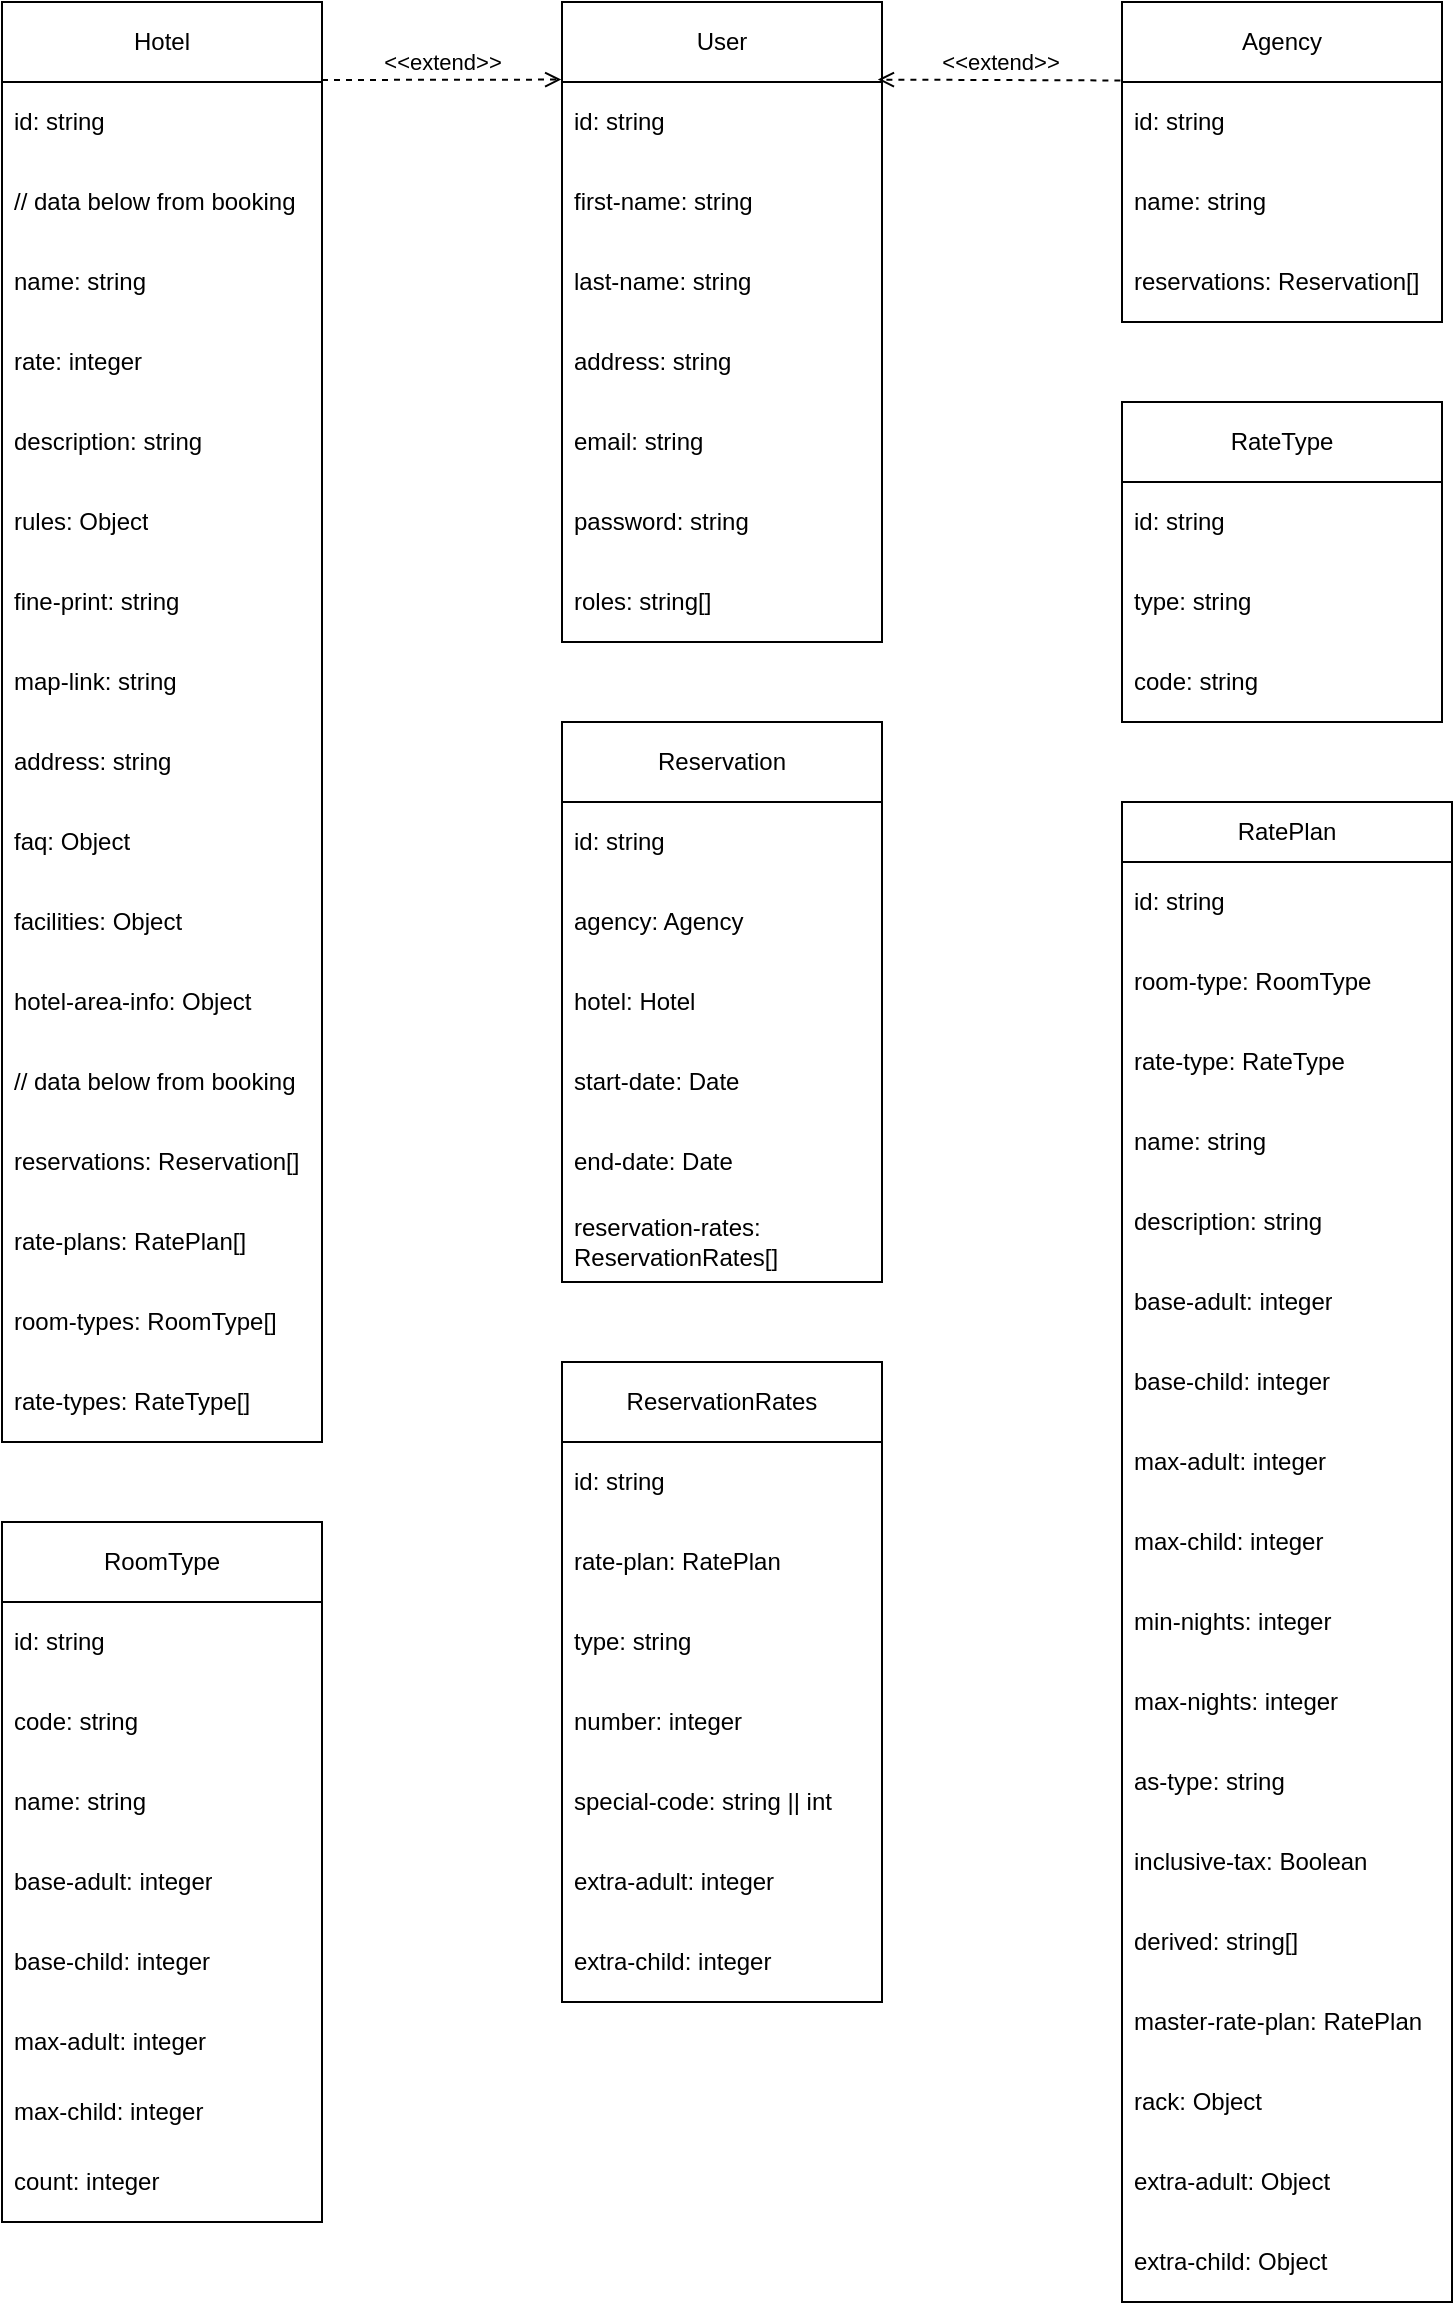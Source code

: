 <mxfile version="26.0.11">
  <diagram id="C5RBs43oDa-KdzZeNtuy" name="Page-1">
    <mxGraphModel dx="1793" dy="939" grid="1" gridSize="10" guides="1" tooltips="1" connect="1" arrows="1" fold="1" page="1" pageScale="1" pageWidth="827" pageHeight="1169" math="0" shadow="0">
      <root>
        <mxCell id="WIyWlLk6GJQsqaUBKTNV-0" />
        <mxCell id="WIyWlLk6GJQsqaUBKTNV-1" parent="WIyWlLk6GJQsqaUBKTNV-0" />
        <mxCell id="F9ec1wagIEGhsBL4ZeYO-0" value="User" style="swimlane;fontStyle=0;childLayout=stackLayout;horizontal=1;startSize=40;horizontalStack=0;resizeParent=1;resizeParentMax=0;resizeLast=0;collapsible=1;marginBottom=0;whiteSpace=wrap;html=1;" parent="WIyWlLk6GJQsqaUBKTNV-1" vertex="1">
          <mxGeometry x="280" width="160" height="320" as="geometry" />
        </mxCell>
        <mxCell id="F9ec1wagIEGhsBL4ZeYO-1" value="id: string" style="text;strokeColor=none;fillColor=none;align=left;verticalAlign=middle;spacingLeft=4;spacingRight=4;overflow=hidden;points=[[0,0.5],[1,0.5]];portConstraint=eastwest;rotatable=0;whiteSpace=wrap;html=1;" parent="F9ec1wagIEGhsBL4ZeYO-0" vertex="1">
          <mxGeometry y="40" width="160" height="40" as="geometry" />
        </mxCell>
        <mxCell id="F9ec1wagIEGhsBL4ZeYO-5" value="first-name: string" style="text;strokeColor=none;fillColor=none;align=left;verticalAlign=middle;spacingLeft=4;spacingRight=4;overflow=hidden;points=[[0,0.5],[1,0.5]];portConstraint=eastwest;rotatable=0;whiteSpace=wrap;html=1;" parent="F9ec1wagIEGhsBL4ZeYO-0" vertex="1">
          <mxGeometry y="80" width="160" height="40" as="geometry" />
        </mxCell>
        <mxCell id="F9ec1wagIEGhsBL4ZeYO-2" value="&lt;div&gt;last-name: string&lt;/div&gt;" style="text;strokeColor=none;fillColor=none;align=left;verticalAlign=middle;spacingLeft=4;spacingRight=4;overflow=hidden;points=[[0,0.5],[1,0.5]];portConstraint=eastwest;rotatable=0;whiteSpace=wrap;html=1;" parent="F9ec1wagIEGhsBL4ZeYO-0" vertex="1">
          <mxGeometry y="120" width="160" height="40" as="geometry" />
        </mxCell>
        <mxCell id="F9ec1wagIEGhsBL4ZeYO-3" value="address: string" style="text;strokeColor=none;fillColor=none;align=left;verticalAlign=middle;spacingLeft=4;spacingRight=4;overflow=hidden;points=[[0,0.5],[1,0.5]];portConstraint=eastwest;rotatable=0;whiteSpace=wrap;html=1;" parent="F9ec1wagIEGhsBL4ZeYO-0" vertex="1">
          <mxGeometry y="160" width="160" height="40" as="geometry" />
        </mxCell>
        <mxCell id="F9ec1wagIEGhsBL4ZeYO-4" value="email: string" style="text;strokeColor=none;fillColor=none;align=left;verticalAlign=middle;spacingLeft=4;spacingRight=4;overflow=hidden;points=[[0,0.5],[1,0.5]];portConstraint=eastwest;rotatable=0;whiteSpace=wrap;html=1;" parent="F9ec1wagIEGhsBL4ZeYO-0" vertex="1">
          <mxGeometry y="200" width="160" height="40" as="geometry" />
        </mxCell>
        <mxCell id="F9ec1wagIEGhsBL4ZeYO-6" value="password: string" style="text;strokeColor=none;fillColor=none;align=left;verticalAlign=middle;spacingLeft=4;spacingRight=4;overflow=hidden;points=[[0,0.5],[1,0.5]];portConstraint=eastwest;rotatable=0;whiteSpace=wrap;html=1;" parent="F9ec1wagIEGhsBL4ZeYO-0" vertex="1">
          <mxGeometry y="240" width="160" height="40" as="geometry" />
        </mxCell>
        <mxCell id="F9ec1wagIEGhsBL4ZeYO-7" value="roles: string[]" style="text;strokeColor=none;fillColor=none;align=left;verticalAlign=middle;spacingLeft=4;spacingRight=4;overflow=hidden;points=[[0,0.5],[1,0.5]];portConstraint=eastwest;rotatable=0;whiteSpace=wrap;html=1;" parent="F9ec1wagIEGhsBL4ZeYO-0" vertex="1">
          <mxGeometry y="280" width="160" height="40" as="geometry" />
        </mxCell>
        <mxCell id="F9ec1wagIEGhsBL4ZeYO-10" value="Agency" style="swimlane;fontStyle=0;childLayout=stackLayout;horizontal=1;startSize=40;horizontalStack=0;resizeParent=1;resizeParentMax=0;resizeLast=0;collapsible=1;marginBottom=0;whiteSpace=wrap;html=1;" parent="WIyWlLk6GJQsqaUBKTNV-1" vertex="1">
          <mxGeometry x="560" width="160" height="160" as="geometry" />
        </mxCell>
        <mxCell id="F9ec1wagIEGhsBL4ZeYO-23" value="id: string" style="text;strokeColor=none;fillColor=none;align=left;verticalAlign=middle;spacingLeft=4;spacingRight=4;overflow=hidden;points=[[0,0.5],[1,0.5]];portConstraint=eastwest;rotatable=0;whiteSpace=wrap;html=1;" parent="F9ec1wagIEGhsBL4ZeYO-10" vertex="1">
          <mxGeometry y="40" width="160" height="40" as="geometry" />
        </mxCell>
        <mxCell id="F9ec1wagIEGhsBL4ZeYO-11" value="name: string" style="text;strokeColor=none;fillColor=none;align=left;verticalAlign=middle;spacingLeft=4;spacingRight=4;overflow=hidden;points=[[0,0.5],[1,0.5]];portConstraint=eastwest;rotatable=0;whiteSpace=wrap;html=1;" parent="F9ec1wagIEGhsBL4ZeYO-10" vertex="1">
          <mxGeometry y="80" width="160" height="40" as="geometry" />
        </mxCell>
        <mxCell id="F9ec1wagIEGhsBL4ZeYO-12" value="reservations: Reservation[]" style="text;strokeColor=none;fillColor=none;align=left;verticalAlign=middle;spacingLeft=4;spacingRight=4;overflow=hidden;points=[[0,0.5],[1,0.5]];portConstraint=eastwest;rotatable=0;whiteSpace=wrap;html=1;" parent="F9ec1wagIEGhsBL4ZeYO-10" vertex="1">
          <mxGeometry y="120" width="160" height="40" as="geometry" />
        </mxCell>
        <mxCell id="F9ec1wagIEGhsBL4ZeYO-14" value="&amp;lt;&amp;lt;extend&amp;gt;&amp;gt;" style="html=1;verticalAlign=bottom;labelBackgroundColor=none;endArrow=open;endFill=0;dashed=1;rounded=0;entryX=-0.003;entryY=-0.007;entryDx=0;entryDy=0;entryPerimeter=0;exitX=1;exitY=0;exitDx=0;exitDy=0;exitPerimeter=0;" parent="WIyWlLk6GJQsqaUBKTNV-1" edge="1">
          <mxGeometry width="160" relative="1" as="geometry">
            <mxPoint x="160" y="39" as="sourcePoint" />
            <mxPoint x="279.631" y="38.79" as="targetPoint" />
          </mxGeometry>
        </mxCell>
        <mxCell id="F9ec1wagIEGhsBL4ZeYO-15" value="Hotel" style="swimlane;fontStyle=0;childLayout=stackLayout;horizontal=1;startSize=40;horizontalStack=0;resizeParent=1;resizeParentMax=0;resizeLast=0;collapsible=1;marginBottom=0;whiteSpace=wrap;html=1;" parent="WIyWlLk6GJQsqaUBKTNV-1" vertex="1">
          <mxGeometry width="160" height="720" as="geometry" />
        </mxCell>
        <mxCell id="F9ec1wagIEGhsBL4ZeYO-22" value="id: string" style="text;strokeColor=none;fillColor=none;align=left;verticalAlign=middle;spacingLeft=4;spacingRight=4;overflow=hidden;points=[[0,0.5],[1,0.5]];portConstraint=eastwest;rotatable=0;whiteSpace=wrap;html=1;" parent="F9ec1wagIEGhsBL4ZeYO-15" vertex="1">
          <mxGeometry y="40" width="160" height="40" as="geometry" />
        </mxCell>
        <mxCell id="JPMbNrWk5HmAPyn3m17y-19" value="// data below from booking" style="text;strokeColor=none;fillColor=none;align=left;verticalAlign=middle;spacingLeft=4;spacingRight=4;overflow=hidden;points=[[0,0.5],[1,0.5]];portConstraint=eastwest;rotatable=0;whiteSpace=wrap;html=1;" vertex="1" parent="F9ec1wagIEGhsBL4ZeYO-15">
          <mxGeometry y="80" width="160" height="40" as="geometry" />
        </mxCell>
        <mxCell id="F9ec1wagIEGhsBL4ZeYO-16" value="name: string" style="text;strokeColor=none;fillColor=none;align=left;verticalAlign=middle;spacingLeft=4;spacingRight=4;overflow=hidden;points=[[0,0.5],[1,0.5]];portConstraint=eastwest;rotatable=0;whiteSpace=wrap;html=1;" parent="F9ec1wagIEGhsBL4ZeYO-15" vertex="1">
          <mxGeometry y="120" width="160" height="40" as="geometry" />
        </mxCell>
        <mxCell id="F9ec1wagIEGhsBL4ZeYO-18" value="&lt;div&gt;rate: integer&lt;/div&gt;" style="text;strokeColor=none;fillColor=none;align=left;verticalAlign=middle;spacingLeft=4;spacingRight=4;overflow=hidden;points=[[0,0.5],[1,0.5]];portConstraint=eastwest;rotatable=0;whiteSpace=wrap;html=1;" parent="F9ec1wagIEGhsBL4ZeYO-15" vertex="1">
          <mxGeometry y="160" width="160" height="40" as="geometry" />
        </mxCell>
        <mxCell id="F9ec1wagIEGhsBL4ZeYO-17" value="description: string" style="text;strokeColor=none;fillColor=none;align=left;verticalAlign=middle;spacingLeft=4;spacingRight=4;overflow=hidden;points=[[0,0.5],[1,0.5]];portConstraint=eastwest;rotatable=0;whiteSpace=wrap;html=1;" parent="F9ec1wagIEGhsBL4ZeYO-15" vertex="1">
          <mxGeometry y="200" width="160" height="40" as="geometry" />
        </mxCell>
        <mxCell id="JPMbNrWk5HmAPyn3m17y-0" value="rules: Object" style="text;strokeColor=none;fillColor=none;align=left;verticalAlign=middle;spacingLeft=4;spacingRight=4;overflow=hidden;points=[[0,0.5],[1,0.5]];portConstraint=eastwest;rotatable=0;whiteSpace=wrap;html=1;" vertex="1" parent="F9ec1wagIEGhsBL4ZeYO-15">
          <mxGeometry y="240" width="160" height="40" as="geometry" />
        </mxCell>
        <mxCell id="JPMbNrWk5HmAPyn3m17y-1" value="fine-print: string" style="text;strokeColor=none;fillColor=none;align=left;verticalAlign=middle;spacingLeft=4;spacingRight=4;overflow=hidden;points=[[0,0.5],[1,0.5]];portConstraint=eastwest;rotatable=0;whiteSpace=wrap;html=1;" vertex="1" parent="F9ec1wagIEGhsBL4ZeYO-15">
          <mxGeometry y="280" width="160" height="40" as="geometry" />
        </mxCell>
        <mxCell id="JPMbNrWk5HmAPyn3m17y-2" value="map-link: string" style="text;strokeColor=none;fillColor=none;align=left;verticalAlign=middle;spacingLeft=4;spacingRight=4;overflow=hidden;points=[[0,0.5],[1,0.5]];portConstraint=eastwest;rotatable=0;whiteSpace=wrap;html=1;" vertex="1" parent="F9ec1wagIEGhsBL4ZeYO-15">
          <mxGeometry y="320" width="160" height="40" as="geometry" />
        </mxCell>
        <mxCell id="JPMbNrWk5HmAPyn3m17y-3" value="address: string" style="text;strokeColor=none;fillColor=none;align=left;verticalAlign=middle;spacingLeft=4;spacingRight=4;overflow=hidden;points=[[0,0.5],[1,0.5]];portConstraint=eastwest;rotatable=0;whiteSpace=wrap;html=1;" vertex="1" parent="F9ec1wagIEGhsBL4ZeYO-15">
          <mxGeometry y="360" width="160" height="40" as="geometry" />
        </mxCell>
        <mxCell id="JPMbNrWk5HmAPyn3m17y-4" value="faq: Object" style="text;strokeColor=none;fillColor=none;align=left;verticalAlign=middle;spacingLeft=4;spacingRight=4;overflow=hidden;points=[[0,0.5],[1,0.5]];portConstraint=eastwest;rotatable=0;whiteSpace=wrap;html=1;" vertex="1" parent="F9ec1wagIEGhsBL4ZeYO-15">
          <mxGeometry y="400" width="160" height="40" as="geometry" />
        </mxCell>
        <mxCell id="JPMbNrWk5HmAPyn3m17y-5" value="facilities: Object" style="text;strokeColor=none;fillColor=none;align=left;verticalAlign=middle;spacingLeft=4;spacingRight=4;overflow=hidden;points=[[0,0.5],[1,0.5]];portConstraint=eastwest;rotatable=0;whiteSpace=wrap;html=1;" vertex="1" parent="F9ec1wagIEGhsBL4ZeYO-15">
          <mxGeometry y="440" width="160" height="40" as="geometry" />
        </mxCell>
        <mxCell id="JPMbNrWk5HmAPyn3m17y-6" value="hotel-area-info: Object" style="text;strokeColor=none;fillColor=none;align=left;verticalAlign=middle;spacingLeft=4;spacingRight=4;overflow=hidden;points=[[0,0.5],[1,0.5]];portConstraint=eastwest;rotatable=0;whiteSpace=wrap;html=1;" vertex="1" parent="F9ec1wagIEGhsBL4ZeYO-15">
          <mxGeometry y="480" width="160" height="40" as="geometry" />
        </mxCell>
        <mxCell id="JPMbNrWk5HmAPyn3m17y-58" value="// data below from booking" style="text;strokeColor=none;fillColor=none;align=left;verticalAlign=middle;spacingLeft=4;spacingRight=4;overflow=hidden;points=[[0,0.5],[1,0.5]];portConstraint=eastwest;rotatable=0;whiteSpace=wrap;html=1;" vertex="1" parent="F9ec1wagIEGhsBL4ZeYO-15">
          <mxGeometry y="520" width="160" height="40" as="geometry" />
        </mxCell>
        <mxCell id="JPMbNrWk5HmAPyn3m17y-59" value="reservations: Reservation[]" style="text;strokeColor=none;fillColor=none;align=left;verticalAlign=middle;spacingLeft=4;spacingRight=4;overflow=hidden;points=[[0,0.5],[1,0.5]];portConstraint=eastwest;rotatable=0;whiteSpace=wrap;html=1;" vertex="1" parent="F9ec1wagIEGhsBL4ZeYO-15">
          <mxGeometry y="560" width="160" height="40" as="geometry" />
        </mxCell>
        <mxCell id="JPMbNrWk5HmAPyn3m17y-60" value="rate-plans: RatePlan[]" style="text;strokeColor=none;fillColor=none;align=left;verticalAlign=middle;spacingLeft=4;spacingRight=4;overflow=hidden;points=[[0,0.5],[1,0.5]];portConstraint=eastwest;rotatable=0;whiteSpace=wrap;html=1;" vertex="1" parent="F9ec1wagIEGhsBL4ZeYO-15">
          <mxGeometry y="600" width="160" height="40" as="geometry" />
        </mxCell>
        <mxCell id="JPMbNrWk5HmAPyn3m17y-61" value="room-types: RoomType[]" style="text;strokeColor=none;fillColor=none;align=left;verticalAlign=middle;spacingLeft=4;spacingRight=4;overflow=hidden;points=[[0,0.5],[1,0.5]];portConstraint=eastwest;rotatable=0;whiteSpace=wrap;html=1;" vertex="1" parent="F9ec1wagIEGhsBL4ZeYO-15">
          <mxGeometry y="640" width="160" height="40" as="geometry" />
        </mxCell>
        <mxCell id="JPMbNrWk5HmAPyn3m17y-62" value="rate-types: RateType[]" style="text;strokeColor=none;fillColor=none;align=left;verticalAlign=middle;spacingLeft=4;spacingRight=4;overflow=hidden;points=[[0,0.5],[1,0.5]];portConstraint=eastwest;rotatable=0;whiteSpace=wrap;html=1;" vertex="1" parent="F9ec1wagIEGhsBL4ZeYO-15">
          <mxGeometry y="680" width="160" height="40" as="geometry" />
        </mxCell>
        <mxCell id="F9ec1wagIEGhsBL4ZeYO-19" value="&amp;lt;&amp;lt;extend&amp;gt;&amp;gt;" style="html=1;verticalAlign=bottom;labelBackgroundColor=none;endArrow=open;endFill=0;dashed=1;rounded=0;exitX=-0.005;exitY=0.331;exitDx=0;exitDy=0;exitPerimeter=0;entryX=0.987;entryY=0.32;entryDx=0;entryDy=0;entryPerimeter=0;" parent="WIyWlLk6GJQsqaUBKTNV-1" edge="1">
          <mxGeometry width="160" relative="1" as="geometry">
            <mxPoint x="559.2" y="39.24" as="sourcePoint" />
            <mxPoint x="437.92" y="38.8" as="targetPoint" />
          </mxGeometry>
        </mxCell>
        <mxCell id="F9ec1wagIEGhsBL4ZeYO-34" value="Reservation" style="swimlane;fontStyle=0;childLayout=stackLayout;horizontal=1;startSize=40;horizontalStack=0;resizeParent=1;resizeParentMax=0;resizeLast=0;collapsible=1;marginBottom=0;whiteSpace=wrap;html=1;" parent="WIyWlLk6GJQsqaUBKTNV-1" vertex="1">
          <mxGeometry x="280" y="360" width="160" height="280" as="geometry" />
        </mxCell>
        <mxCell id="F9ec1wagIEGhsBL4ZeYO-35" value="id: string" style="text;strokeColor=none;fillColor=none;align=left;verticalAlign=middle;spacingLeft=4;spacingRight=4;overflow=hidden;points=[[0,0.5],[1,0.5]];portConstraint=eastwest;rotatable=0;whiteSpace=wrap;html=1;" parent="F9ec1wagIEGhsBL4ZeYO-34" vertex="1">
          <mxGeometry y="40" width="160" height="40" as="geometry" />
        </mxCell>
        <mxCell id="F9ec1wagIEGhsBL4ZeYO-41" value="agency: Agency" style="text;strokeColor=none;fillColor=none;align=left;verticalAlign=middle;spacingLeft=4;spacingRight=4;overflow=hidden;points=[[0,0.5],[1,0.5]];portConstraint=eastwest;rotatable=0;whiteSpace=wrap;html=1;" parent="F9ec1wagIEGhsBL4ZeYO-34" vertex="1">
          <mxGeometry y="80" width="160" height="40" as="geometry" />
        </mxCell>
        <mxCell id="F9ec1wagIEGhsBL4ZeYO-42" value="hotel: Hotel" style="text;strokeColor=none;fillColor=none;align=left;verticalAlign=middle;spacingLeft=4;spacingRight=4;overflow=hidden;points=[[0,0.5],[1,0.5]];portConstraint=eastwest;rotatable=0;whiteSpace=wrap;html=1;" parent="F9ec1wagIEGhsBL4ZeYO-34" vertex="1">
          <mxGeometry y="120" width="160" height="40" as="geometry" />
        </mxCell>
        <mxCell id="JPMbNrWk5HmAPyn3m17y-63" value="start-date: Date" style="text;strokeColor=none;fillColor=none;align=left;verticalAlign=middle;spacingLeft=4;spacingRight=4;overflow=hidden;points=[[0,0.5],[1,0.5]];portConstraint=eastwest;rotatable=0;whiteSpace=wrap;html=1;" vertex="1" parent="F9ec1wagIEGhsBL4ZeYO-34">
          <mxGeometry y="160" width="160" height="40" as="geometry" />
        </mxCell>
        <mxCell id="JPMbNrWk5HmAPyn3m17y-64" value="end-date: Date" style="text;strokeColor=none;fillColor=none;align=left;verticalAlign=middle;spacingLeft=4;spacingRight=4;overflow=hidden;points=[[0,0.5],[1,0.5]];portConstraint=eastwest;rotatable=0;whiteSpace=wrap;html=1;" vertex="1" parent="F9ec1wagIEGhsBL4ZeYO-34">
          <mxGeometry y="200" width="160" height="40" as="geometry" />
        </mxCell>
        <mxCell id="JPMbNrWk5HmAPyn3m17y-65" value="reservation-rates: ReservationRates[]" style="text;strokeColor=none;fillColor=none;align=left;verticalAlign=middle;spacingLeft=4;spacingRight=4;overflow=hidden;points=[[0,0.5],[1,0.5]];portConstraint=eastwest;rotatable=0;whiteSpace=wrap;html=1;" vertex="1" parent="F9ec1wagIEGhsBL4ZeYO-34">
          <mxGeometry y="240" width="160" height="40" as="geometry" />
        </mxCell>
        <mxCell id="JPMbNrWk5HmAPyn3m17y-20" value="RateType" style="swimlane;fontStyle=0;childLayout=stackLayout;horizontal=1;startSize=40;horizontalStack=0;resizeParent=1;resizeParentMax=0;resizeLast=0;collapsible=1;marginBottom=0;whiteSpace=wrap;html=1;" vertex="1" parent="WIyWlLk6GJQsqaUBKTNV-1">
          <mxGeometry x="560" y="200" width="160" height="160" as="geometry" />
        </mxCell>
        <mxCell id="JPMbNrWk5HmAPyn3m17y-28" value="id: string" style="text;strokeColor=none;fillColor=none;align=left;verticalAlign=middle;spacingLeft=4;spacingRight=4;overflow=hidden;points=[[0,0.5],[1,0.5]];portConstraint=eastwest;rotatable=0;whiteSpace=wrap;html=1;" vertex="1" parent="JPMbNrWk5HmAPyn3m17y-20">
          <mxGeometry y="40" width="160" height="40" as="geometry" />
        </mxCell>
        <mxCell id="JPMbNrWk5HmAPyn3m17y-21" value="&lt;div&gt;type: string&lt;/div&gt;" style="text;strokeColor=none;fillColor=none;align=left;verticalAlign=middle;spacingLeft=4;spacingRight=4;overflow=hidden;points=[[0,0.5],[1,0.5]];portConstraint=eastwest;rotatable=0;whiteSpace=wrap;html=1;" vertex="1" parent="JPMbNrWk5HmAPyn3m17y-20">
          <mxGeometry y="80" width="160" height="40" as="geometry" />
        </mxCell>
        <mxCell id="JPMbNrWk5HmAPyn3m17y-22" value="code: string" style="text;strokeColor=none;fillColor=none;align=left;verticalAlign=middle;spacingLeft=4;spacingRight=4;overflow=hidden;points=[[0,0.5],[1,0.5]];portConstraint=eastwest;rotatable=0;whiteSpace=wrap;html=1;" vertex="1" parent="JPMbNrWk5HmAPyn3m17y-20">
          <mxGeometry y="120" width="160" height="40" as="geometry" />
        </mxCell>
        <mxCell id="JPMbNrWk5HmAPyn3m17y-34" value="RatePlan" style="swimlane;fontStyle=0;childLayout=stackLayout;horizontal=1;startSize=30;horizontalStack=0;resizeParent=1;resizeParentMax=0;resizeLast=0;collapsible=1;marginBottom=0;whiteSpace=wrap;html=1;" vertex="1" parent="WIyWlLk6GJQsqaUBKTNV-1">
          <mxGeometry x="560" y="400" width="165" height="750" as="geometry" />
        </mxCell>
        <mxCell id="JPMbNrWk5HmAPyn3m17y-35" value="id: string" style="text;strokeColor=none;fillColor=none;align=left;verticalAlign=middle;spacingLeft=4;spacingRight=4;overflow=hidden;points=[[0,0.5],[1,0.5]];portConstraint=eastwest;rotatable=0;whiteSpace=wrap;html=1;" vertex="1" parent="JPMbNrWk5HmAPyn3m17y-34">
          <mxGeometry y="30" width="165" height="40" as="geometry" />
        </mxCell>
        <mxCell id="JPMbNrWk5HmAPyn3m17y-36" value="room-type: RoomType" style="text;strokeColor=none;fillColor=none;align=left;verticalAlign=middle;spacingLeft=4;spacingRight=4;overflow=hidden;points=[[0,0.5],[1,0.5]];portConstraint=eastwest;rotatable=0;whiteSpace=wrap;html=1;" vertex="1" parent="JPMbNrWk5HmAPyn3m17y-34">
          <mxGeometry y="70" width="165" height="40" as="geometry" />
        </mxCell>
        <mxCell id="JPMbNrWk5HmAPyn3m17y-37" value="rate-type: RateType" style="text;strokeColor=none;fillColor=none;align=left;verticalAlign=middle;spacingLeft=4;spacingRight=4;overflow=hidden;points=[[0,0.5],[1,0.5]];portConstraint=eastwest;rotatable=0;whiteSpace=wrap;html=1;" vertex="1" parent="JPMbNrWk5HmAPyn3m17y-34">
          <mxGeometry y="110" width="165" height="40" as="geometry" />
        </mxCell>
        <mxCell id="JPMbNrWk5HmAPyn3m17y-38" value="name: string" style="text;strokeColor=none;fillColor=none;align=left;verticalAlign=middle;spacingLeft=4;spacingRight=4;overflow=hidden;points=[[0,0.5],[1,0.5]];portConstraint=eastwest;rotatable=0;whiteSpace=wrap;html=1;" vertex="1" parent="JPMbNrWk5HmAPyn3m17y-34">
          <mxGeometry y="150" width="165" height="40" as="geometry" />
        </mxCell>
        <mxCell id="JPMbNrWk5HmAPyn3m17y-39" value="description: string" style="text;strokeColor=none;fillColor=none;align=left;verticalAlign=middle;spacingLeft=4;spacingRight=4;overflow=hidden;points=[[0,0.5],[1,0.5]];portConstraint=eastwest;rotatable=0;whiteSpace=wrap;html=1;" vertex="1" parent="JPMbNrWk5HmAPyn3m17y-34">
          <mxGeometry y="190" width="165" height="40" as="geometry" />
        </mxCell>
        <mxCell id="JPMbNrWk5HmAPyn3m17y-40" value="base-adult: integer" style="text;strokeColor=none;fillColor=none;align=left;verticalAlign=middle;spacingLeft=4;spacingRight=4;overflow=hidden;points=[[0,0.5],[1,0.5]];portConstraint=eastwest;rotatable=0;whiteSpace=wrap;html=1;" vertex="1" parent="JPMbNrWk5HmAPyn3m17y-34">
          <mxGeometry y="230" width="165" height="40" as="geometry" />
        </mxCell>
        <mxCell id="JPMbNrWk5HmAPyn3m17y-41" value="base-child: integer" style="text;strokeColor=none;fillColor=none;align=left;verticalAlign=middle;spacingLeft=4;spacingRight=4;overflow=hidden;points=[[0,0.5],[1,0.5]];portConstraint=eastwest;rotatable=0;whiteSpace=wrap;html=1;" vertex="1" parent="JPMbNrWk5HmAPyn3m17y-34">
          <mxGeometry y="270" width="165" height="40" as="geometry" />
        </mxCell>
        <mxCell id="JPMbNrWk5HmAPyn3m17y-42" value="max-adult: integer" style="text;strokeColor=none;fillColor=none;align=left;verticalAlign=middle;spacingLeft=4;spacingRight=4;overflow=hidden;points=[[0,0.5],[1,0.5]];portConstraint=eastwest;rotatable=0;whiteSpace=wrap;html=1;" vertex="1" parent="JPMbNrWk5HmAPyn3m17y-34">
          <mxGeometry y="310" width="165" height="40" as="geometry" />
        </mxCell>
        <mxCell id="JPMbNrWk5HmAPyn3m17y-43" value="max-child: integer" style="text;strokeColor=none;fillColor=none;align=left;verticalAlign=middle;spacingLeft=4;spacingRight=4;overflow=hidden;points=[[0,0.5],[1,0.5]];portConstraint=eastwest;rotatable=0;whiteSpace=wrap;html=1;" vertex="1" parent="JPMbNrWk5HmAPyn3m17y-34">
          <mxGeometry y="350" width="165" height="40" as="geometry" />
        </mxCell>
        <mxCell id="JPMbNrWk5HmAPyn3m17y-44" value="min-nights: integer" style="text;strokeColor=none;fillColor=none;align=left;verticalAlign=middle;spacingLeft=4;spacingRight=4;overflow=hidden;points=[[0,0.5],[1,0.5]];portConstraint=eastwest;rotatable=0;whiteSpace=wrap;html=1;" vertex="1" parent="JPMbNrWk5HmAPyn3m17y-34">
          <mxGeometry y="390" width="165" height="40" as="geometry" />
        </mxCell>
        <mxCell id="JPMbNrWk5HmAPyn3m17y-45" value="max-nights: integer" style="text;strokeColor=none;fillColor=none;align=left;verticalAlign=middle;spacingLeft=4;spacingRight=4;overflow=hidden;points=[[0,0.5],[1,0.5]];portConstraint=eastwest;rotatable=0;whiteSpace=wrap;html=1;" vertex="1" parent="JPMbNrWk5HmAPyn3m17y-34">
          <mxGeometry y="430" width="165" height="40" as="geometry" />
        </mxCell>
        <mxCell id="JPMbNrWk5HmAPyn3m17y-46" value="&lt;div&gt;as-type: string&lt;/div&gt;" style="text;strokeColor=none;fillColor=none;align=left;verticalAlign=middle;spacingLeft=4;spacingRight=4;overflow=hidden;points=[[0,0.5],[1,0.5]];portConstraint=eastwest;rotatable=0;whiteSpace=wrap;html=1;" vertex="1" parent="JPMbNrWk5HmAPyn3m17y-34">
          <mxGeometry y="470" width="165" height="40" as="geometry" />
        </mxCell>
        <mxCell id="JPMbNrWk5HmAPyn3m17y-48" value="inclusive-tax: Boolean" style="text;strokeColor=none;fillColor=none;align=left;verticalAlign=middle;spacingLeft=4;spacingRight=4;overflow=hidden;points=[[0,0.5],[1,0.5]];portConstraint=eastwest;rotatable=0;whiteSpace=wrap;html=1;" vertex="1" parent="JPMbNrWk5HmAPyn3m17y-34">
          <mxGeometry y="510" width="165" height="40" as="geometry" />
        </mxCell>
        <mxCell id="JPMbNrWk5HmAPyn3m17y-49" value="derived: string[]" style="text;strokeColor=none;fillColor=none;align=left;verticalAlign=middle;spacingLeft=4;spacingRight=4;overflow=hidden;points=[[0,0.5],[1,0.5]];portConstraint=eastwest;rotatable=0;whiteSpace=wrap;html=1;" vertex="1" parent="JPMbNrWk5HmAPyn3m17y-34">
          <mxGeometry y="550" width="165" height="40" as="geometry" />
        </mxCell>
        <mxCell id="JPMbNrWk5HmAPyn3m17y-50" value="master-rate-plan: RatePlan" style="text;strokeColor=none;fillColor=none;align=left;verticalAlign=middle;spacingLeft=4;spacingRight=4;overflow=hidden;points=[[0,0.5],[1,0.5]];portConstraint=eastwest;rotatable=0;whiteSpace=wrap;html=1;" vertex="1" parent="JPMbNrWk5HmAPyn3m17y-34">
          <mxGeometry y="590" width="165" height="40" as="geometry" />
        </mxCell>
        <mxCell id="JPMbNrWk5HmAPyn3m17y-52" value="rack: Object" style="text;strokeColor=none;fillColor=none;align=left;verticalAlign=middle;spacingLeft=4;spacingRight=4;overflow=hidden;points=[[0,0.5],[1,0.5]];portConstraint=eastwest;rotatable=0;whiteSpace=wrap;html=1;" vertex="1" parent="JPMbNrWk5HmAPyn3m17y-34">
          <mxGeometry y="630" width="165" height="40" as="geometry" />
        </mxCell>
        <mxCell id="JPMbNrWk5HmAPyn3m17y-53" value="extra-adult: Object" style="text;strokeColor=none;fillColor=none;align=left;verticalAlign=middle;spacingLeft=4;spacingRight=4;overflow=hidden;points=[[0,0.5],[1,0.5]];portConstraint=eastwest;rotatable=0;whiteSpace=wrap;html=1;" vertex="1" parent="JPMbNrWk5HmAPyn3m17y-34">
          <mxGeometry y="670" width="165" height="40" as="geometry" />
        </mxCell>
        <mxCell id="JPMbNrWk5HmAPyn3m17y-54" value="extra-child: Object" style="text;strokeColor=none;fillColor=none;align=left;verticalAlign=middle;spacingLeft=4;spacingRight=4;overflow=hidden;points=[[0,0.5],[1,0.5]];portConstraint=eastwest;rotatable=0;whiteSpace=wrap;html=1;" vertex="1" parent="JPMbNrWk5HmAPyn3m17y-34">
          <mxGeometry y="710" width="165" height="40" as="geometry" />
        </mxCell>
        <mxCell id="JPMbNrWk5HmAPyn3m17y-24" value="RoomType" style="swimlane;fontStyle=0;childLayout=stackLayout;horizontal=1;startSize=40;horizontalStack=0;resizeParent=1;resizeParentMax=0;resizeLast=0;collapsible=1;marginBottom=0;whiteSpace=wrap;html=1;" vertex="1" parent="WIyWlLk6GJQsqaUBKTNV-1">
          <mxGeometry y="760" width="160" height="350" as="geometry" />
        </mxCell>
        <mxCell id="JPMbNrWk5HmAPyn3m17y-29" value="id: string" style="text;strokeColor=none;fillColor=none;align=left;verticalAlign=middle;spacingLeft=4;spacingRight=4;overflow=hidden;points=[[0,0.5],[1,0.5]];portConstraint=eastwest;rotatable=0;whiteSpace=wrap;html=1;" vertex="1" parent="JPMbNrWk5HmAPyn3m17y-24">
          <mxGeometry y="40" width="160" height="40" as="geometry" />
        </mxCell>
        <mxCell id="JPMbNrWk5HmAPyn3m17y-25" value="code: string" style="text;strokeColor=none;fillColor=none;align=left;verticalAlign=middle;spacingLeft=4;spacingRight=4;overflow=hidden;points=[[0,0.5],[1,0.5]];portConstraint=eastwest;rotatable=0;whiteSpace=wrap;html=1;" vertex="1" parent="JPMbNrWk5HmAPyn3m17y-24">
          <mxGeometry y="80" width="160" height="40" as="geometry" />
        </mxCell>
        <mxCell id="JPMbNrWk5HmAPyn3m17y-26" value="name: string" style="text;strokeColor=none;fillColor=none;align=left;verticalAlign=middle;spacingLeft=4;spacingRight=4;overflow=hidden;points=[[0,0.5],[1,0.5]];portConstraint=eastwest;rotatable=0;whiteSpace=wrap;html=1;" vertex="1" parent="JPMbNrWk5HmAPyn3m17y-24">
          <mxGeometry y="120" width="160" height="40" as="geometry" />
        </mxCell>
        <mxCell id="JPMbNrWk5HmAPyn3m17y-27" value="base-adult: integer" style="text;strokeColor=none;fillColor=none;align=left;verticalAlign=middle;spacingLeft=4;spacingRight=4;overflow=hidden;points=[[0,0.5],[1,0.5]];portConstraint=eastwest;rotatable=0;whiteSpace=wrap;html=1;" vertex="1" parent="JPMbNrWk5HmAPyn3m17y-24">
          <mxGeometry y="160" width="160" height="40" as="geometry" />
        </mxCell>
        <mxCell id="JPMbNrWk5HmAPyn3m17y-30" value="base-child: integer" style="text;strokeColor=none;fillColor=none;align=left;verticalAlign=middle;spacingLeft=4;spacingRight=4;overflow=hidden;points=[[0,0.5],[1,0.5]];portConstraint=eastwest;rotatable=0;whiteSpace=wrap;html=1;" vertex="1" parent="JPMbNrWk5HmAPyn3m17y-24">
          <mxGeometry y="200" width="160" height="40" as="geometry" />
        </mxCell>
        <mxCell id="JPMbNrWk5HmAPyn3m17y-31" value="max-adult: integer" style="text;strokeColor=none;fillColor=none;align=left;verticalAlign=middle;spacingLeft=4;spacingRight=4;overflow=hidden;points=[[0,0.5],[1,0.5]];portConstraint=eastwest;rotatable=0;whiteSpace=wrap;html=1;" vertex="1" parent="JPMbNrWk5HmAPyn3m17y-24">
          <mxGeometry y="240" width="160" height="40" as="geometry" />
        </mxCell>
        <mxCell id="JPMbNrWk5HmAPyn3m17y-32" value="max-child: integer" style="text;strokeColor=none;fillColor=none;align=left;verticalAlign=middle;spacingLeft=4;spacingRight=4;overflow=hidden;points=[[0,0.5],[1,0.5]];portConstraint=eastwest;rotatable=0;whiteSpace=wrap;html=1;" vertex="1" parent="JPMbNrWk5HmAPyn3m17y-24">
          <mxGeometry y="280" width="160" height="30" as="geometry" />
        </mxCell>
        <mxCell id="JPMbNrWk5HmAPyn3m17y-33" value="count: integer" style="text;strokeColor=none;fillColor=none;align=left;verticalAlign=middle;spacingLeft=4;spacingRight=4;overflow=hidden;points=[[0,0.5],[1,0.5]];portConstraint=eastwest;rotatable=0;whiteSpace=wrap;html=1;" vertex="1" parent="JPMbNrWk5HmAPyn3m17y-24">
          <mxGeometry y="310" width="160" height="40" as="geometry" />
        </mxCell>
        <mxCell id="JPMbNrWk5HmAPyn3m17y-66" value="ReservationRates" style="swimlane;fontStyle=0;childLayout=stackLayout;horizontal=1;startSize=40;horizontalStack=0;resizeParent=1;resizeParentMax=0;resizeLast=0;collapsible=1;marginBottom=0;whiteSpace=wrap;html=1;" vertex="1" parent="WIyWlLk6GJQsqaUBKTNV-1">
          <mxGeometry x="280" y="680" width="160" height="320" as="geometry" />
        </mxCell>
        <mxCell id="JPMbNrWk5HmAPyn3m17y-71" value="id: string" style="text;strokeColor=none;fillColor=none;align=left;verticalAlign=middle;spacingLeft=4;spacingRight=4;overflow=hidden;points=[[0,0.5],[1,0.5]];portConstraint=eastwest;rotatable=0;whiteSpace=wrap;html=1;" vertex="1" parent="JPMbNrWk5HmAPyn3m17y-66">
          <mxGeometry y="40" width="160" height="40" as="geometry" />
        </mxCell>
        <mxCell id="JPMbNrWk5HmAPyn3m17y-67" value="rate-plan: RatePlan" style="text;strokeColor=none;fillColor=none;align=left;verticalAlign=middle;spacingLeft=4;spacingRight=4;overflow=hidden;points=[[0,0.5],[1,0.5]];portConstraint=eastwest;rotatable=0;whiteSpace=wrap;html=1;" vertex="1" parent="JPMbNrWk5HmAPyn3m17y-66">
          <mxGeometry y="80" width="160" height="40" as="geometry" />
        </mxCell>
        <mxCell id="JPMbNrWk5HmAPyn3m17y-68" value="type: string" style="text;strokeColor=none;fillColor=none;align=left;verticalAlign=middle;spacingLeft=4;spacingRight=4;overflow=hidden;points=[[0,0.5],[1,0.5]];portConstraint=eastwest;rotatable=0;whiteSpace=wrap;html=1;" vertex="1" parent="JPMbNrWk5HmAPyn3m17y-66">
          <mxGeometry y="120" width="160" height="40" as="geometry" />
        </mxCell>
        <mxCell id="JPMbNrWk5HmAPyn3m17y-69" value="number: integer" style="text;strokeColor=none;fillColor=none;align=left;verticalAlign=middle;spacingLeft=4;spacingRight=4;overflow=hidden;points=[[0,0.5],[1,0.5]];portConstraint=eastwest;rotatable=0;whiteSpace=wrap;html=1;" vertex="1" parent="JPMbNrWk5HmAPyn3m17y-66">
          <mxGeometry y="160" width="160" height="40" as="geometry" />
        </mxCell>
        <mxCell id="JPMbNrWk5HmAPyn3m17y-70" value="special-code: string || int" style="text;strokeColor=none;fillColor=none;align=left;verticalAlign=middle;spacingLeft=4;spacingRight=4;overflow=hidden;points=[[0,0.5],[1,0.5]];portConstraint=eastwest;rotatable=0;whiteSpace=wrap;html=1;" vertex="1" parent="JPMbNrWk5HmAPyn3m17y-66">
          <mxGeometry y="200" width="160" height="40" as="geometry" />
        </mxCell>
        <mxCell id="JPMbNrWk5HmAPyn3m17y-72" value="extra-adult: integer" style="text;strokeColor=none;fillColor=none;align=left;verticalAlign=middle;spacingLeft=4;spacingRight=4;overflow=hidden;points=[[0,0.5],[1,0.5]];portConstraint=eastwest;rotatable=0;whiteSpace=wrap;html=1;" vertex="1" parent="JPMbNrWk5HmAPyn3m17y-66">
          <mxGeometry y="240" width="160" height="40" as="geometry" />
        </mxCell>
        <mxCell id="JPMbNrWk5HmAPyn3m17y-73" value="extra-child: integer" style="text;strokeColor=none;fillColor=none;align=left;verticalAlign=middle;spacingLeft=4;spacingRight=4;overflow=hidden;points=[[0,0.5],[1,0.5]];portConstraint=eastwest;rotatable=0;whiteSpace=wrap;html=1;" vertex="1" parent="JPMbNrWk5HmAPyn3m17y-66">
          <mxGeometry y="280" width="160" height="40" as="geometry" />
        </mxCell>
      </root>
    </mxGraphModel>
  </diagram>
</mxfile>
